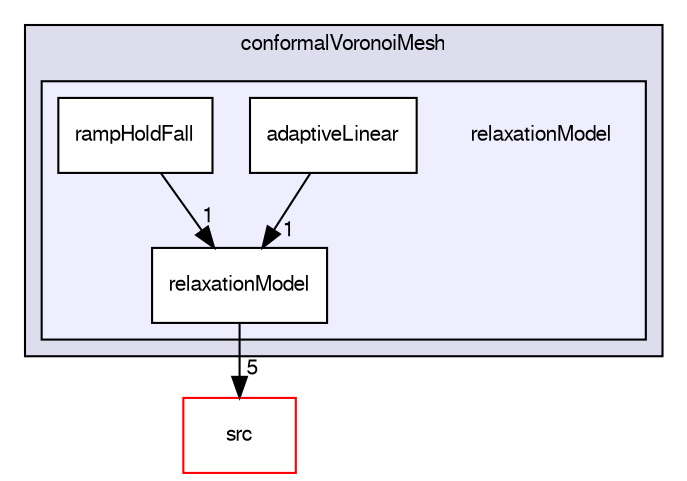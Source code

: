 digraph "applications/utilities/mesh/generation/foamyHexMesh/conformalVoronoiMesh/relaxationModel" {
  bgcolor=transparent;
  compound=true
  node [ fontsize="10", fontname="FreeSans"];
  edge [ labelfontsize="10", labelfontname="FreeSans"];
  subgraph clusterdir_a00a19acf326fc72ff321e146413b4fa {
    graph [ bgcolor="#ddddee", pencolor="black", label="conformalVoronoiMesh" fontname="FreeSans", fontsize="10", URL="dir_a00a19acf326fc72ff321e146413b4fa.html"]
  subgraph clusterdir_d92c8cef939c538197dc25d91cec2b23 {
    graph [ bgcolor="#eeeeff", pencolor="black", label="" URL="dir_d92c8cef939c538197dc25d91cec2b23.html"];
    dir_d92c8cef939c538197dc25d91cec2b23 [shape=plaintext label="relaxationModel"];
    dir_906fa27c1911f333c79c41df284f86bb [shape=box label="adaptiveLinear" color="black" fillcolor="white" style="filled" URL="dir_906fa27c1911f333c79c41df284f86bb.html"];
    dir_486f39b8ce0b128e6ea94074a3b2aadd [shape=box label="rampHoldFall" color="black" fillcolor="white" style="filled" URL="dir_486f39b8ce0b128e6ea94074a3b2aadd.html"];
    dir_39dca2377a5a4835581084bfcccc9d07 [shape=box label="relaxationModel" color="black" fillcolor="white" style="filled" URL="dir_39dca2377a5a4835581084bfcccc9d07.html"];
  }
  }
  dir_68267d1309a1af8e8297ef4c3efbcdba [shape=box label="src" color="red" URL="dir_68267d1309a1af8e8297ef4c3efbcdba.html"];
  dir_906fa27c1911f333c79c41df284f86bb->dir_39dca2377a5a4835581084bfcccc9d07 [headlabel="1", labeldistance=1.5 headhref="dir_000399_000401.html"];
  dir_486f39b8ce0b128e6ea94074a3b2aadd->dir_39dca2377a5a4835581084bfcccc9d07 [headlabel="1", labeldistance=1.5 headhref="dir_000400_000401.html"];
  dir_39dca2377a5a4835581084bfcccc9d07->dir_68267d1309a1af8e8297ef4c3efbcdba [headlabel="5", labeldistance=1.5 headhref="dir_000401_000577.html"];
}
